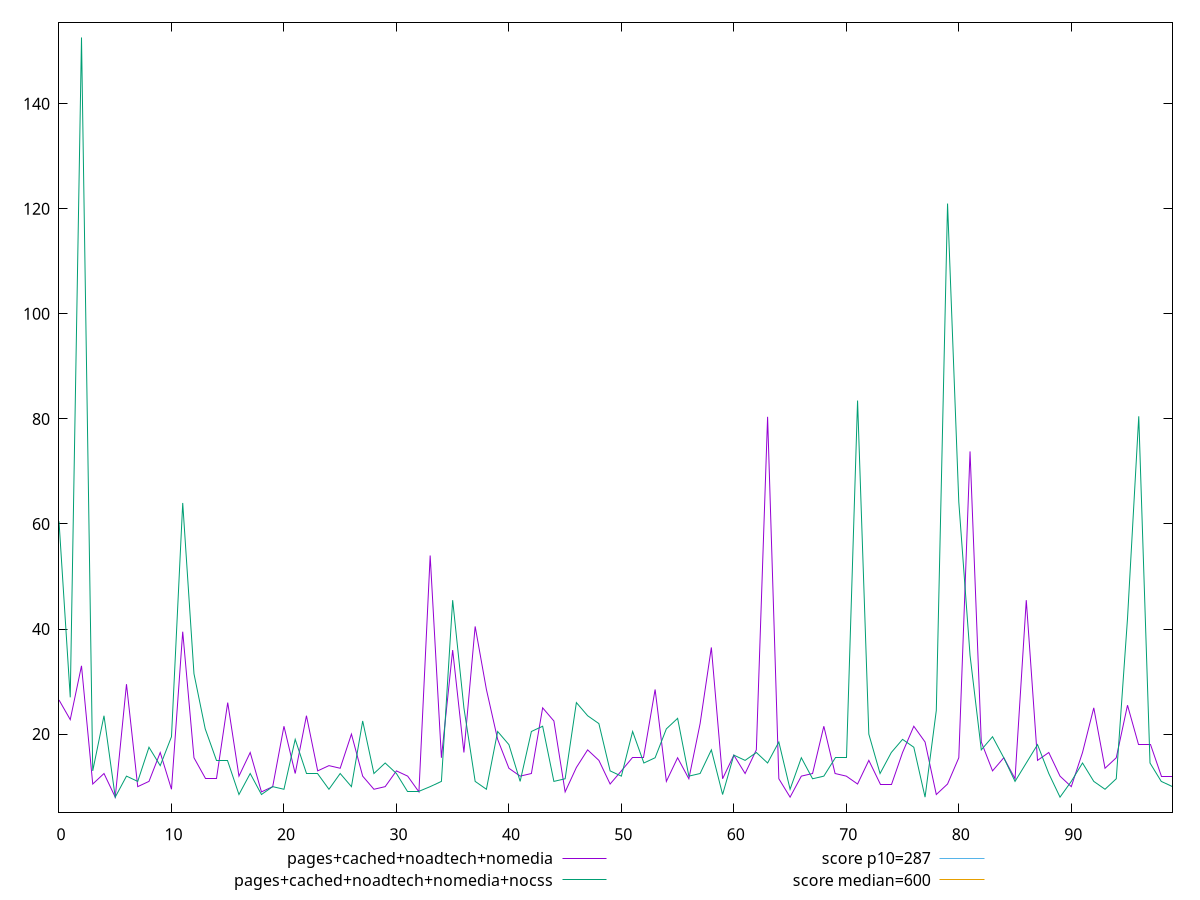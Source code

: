 reset

$pagesCachedNoadtechNomedia <<EOF
0 26.5
1 22.754999999999654
2 33
3 10.5
4 12.5
5 8
6 29.5
7 10
8 11
9 16.5
10 9.5
11 39.5
12 15.5
13 11.5
14 11.5
15 26
16 12
17 16.5
18 9
19 10
20 21.5
21 12.5
22 23.5
23 13
24 14
25 13.5
26 20
27 12
28 9.5
29 10
30 13
31 12
32 9
33 54
34 15.5
35 36
36 16.5
37 40.5
38 28.5
39 19
40 13.5
41 12
42 12.5
43 25
44 22.5
45 9
46 13.649000000000115
47 17
48 15
49 10.5
50 13
51 15.5
52 15.5
53 28.5
54 11
55 15.5
56 11.5
57 22
58 36.5
59 11.5
60 16
61 12.5
62 17
63 80.40300000000025
64 11.5
65 8
66 12
67 12.5
68 21.5
69 12.5
70 12
71 10.5
72 15
73 10.5
74 10.5
75 16.5
76 21.5
77 18.5
78 8.5
79 10.5
80 15.5
81 73.80900000000008
82 18.5
83 13
84 15.5
85 11.5
86 45.5
87 15
88 16.5
89 12
90 10
91 16.5
92 25
93 13.5
94 15.5
95 25.5
96 18
97 18
98 12
99 12
EOF

$pagesCachedNoadtechNomediaNocss <<EOF
0 60.5
1 27
2 152.6139999999997
3 13
4 23.5
5 8
6 12
7 11
8 17.5
9 14
10 19.5
11 64
12 31.5
13 21
14 15
15 15
16 8.5
17 12.5
18 8.5
19 10
20 9.5
21 19
22 12.5
23 12.5
24 9.5
25 12.5
26 10
27 22.5
28 12.5
29 14.5
30 12.5
31 9
32 9
33 10
34 11
35 45.5
36 25
37 11
38 9.5
39 20.5
40 18
41 11
42 20.5
43 21.5
44 11
45 11.5
46 26
47 23.5
48 22
49 13
50 12
51 20.5
52 14.5
53 15.5
54 21
55 23
56 12
57 12.5
58 17
59 8.5
60 16
61 15
62 16.5
63 14.5
64 18.5
65 9.5
66 15.5
67 11.5
68 12
69 15.5
70 15.5
71 83.5
72 20
73 12.5
74 16.5
75 19
76 17.5
77 8
78 24.5
79 121
80 64.18095000000005
81 35
82 17
83 19.5
84 15.5
85 11
86 14.5
87 18
88 12.5
89 8
90 11
91 14.5
92 11
93 9.5
94 11.5
95 42
96 80.5
97 14.5
98 11
99 10
EOF

set key outside below
set xrange [0:99]
set yrange [5.107720000000006:155.5062799999997]
set trange [5.107720000000006:155.5062799999997]
set terminal svg size 640, 520 enhanced background rgb 'white'
set output "report_00019_2021-02-10T18-14-37.922Z//total-blocking-time/comparison/line/3_vs_4.svg"

plot $pagesCachedNoadtechNomedia title "pages+cached+noadtech+nomedia" with line, \
     $pagesCachedNoadtechNomediaNocss title "pages+cached+noadtech+nomedia+nocss" with line, \
     287 title "score p10=287", \
     600 title "score median=600"

reset
